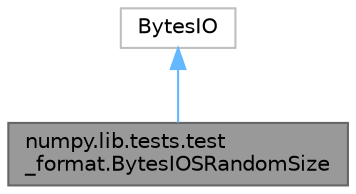 digraph "numpy.lib.tests.test_format.BytesIOSRandomSize"
{
 // LATEX_PDF_SIZE
  bgcolor="transparent";
  edge [fontname=Helvetica,fontsize=10,labelfontname=Helvetica,labelfontsize=10];
  node [fontname=Helvetica,fontsize=10,shape=box,height=0.2,width=0.4];
  Node1 [id="Node000001",label="numpy.lib.tests.test\l_format.BytesIOSRandomSize",height=0.2,width=0.4,color="gray40", fillcolor="grey60", style="filled", fontcolor="black",tooltip=" "];
  Node2 -> Node1 [id="edge1_Node000001_Node000002",dir="back",color="steelblue1",style="solid",tooltip=" "];
  Node2 [id="Node000002",label="BytesIO",height=0.2,width=0.4,color="grey75", fillcolor="white", style="filled",URL="$df/db7/classBytesIO.html",tooltip=" "];
}
